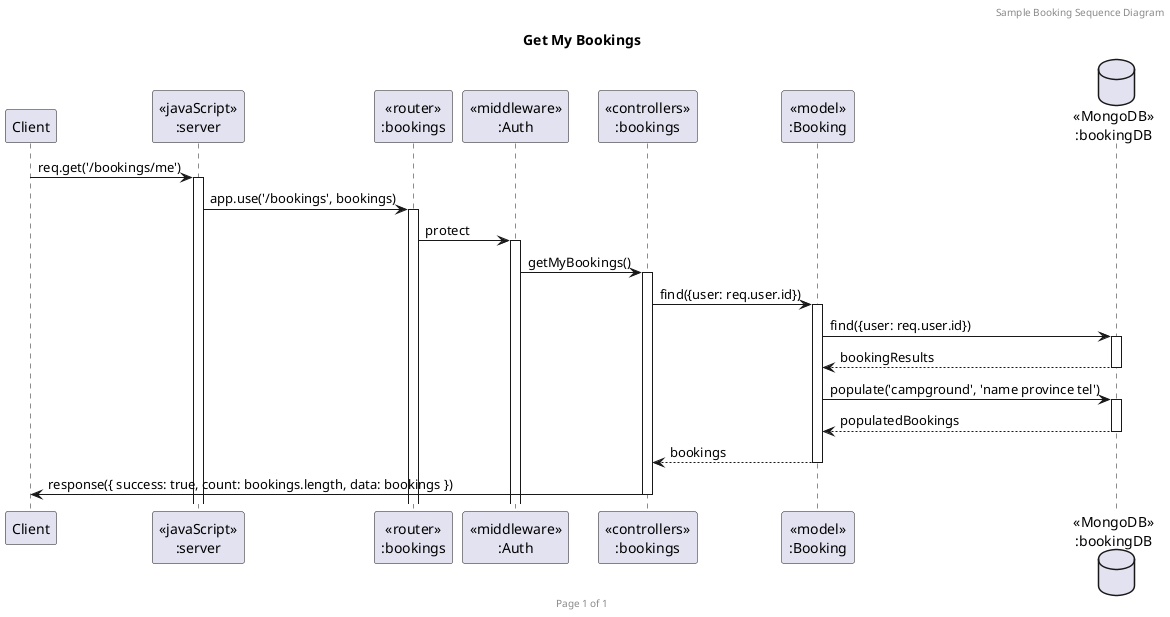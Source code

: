 @startuml Campground (Get My Bookings)

header Sample Booking Sequence Diagram
footer Page %page% of %lastpage%
title "Get My Bookings"

participant "Client" as client
participant "<<javaScript>>\n:server" as server
participant "<<router>>\n:bookings" as routerBookings
participant "<<middleware>>\n:Auth" as AuthMiddleware
participant "<<controllers>>\n:bookings" as controllersBookings
participant "<<model>>\n:Booking" as modelBooking
database "<<MongoDB>>\n:bookingDB" as BookingDatabase

client->server ++: req.get('/bookings/me')
server->routerBookings ++: app.use('/bookings', bookings)
routerBookings -> AuthMiddleware ++: protect
AuthMiddleware -> controllersBookings ++: getMyBookings()
controllersBookings -> modelBooking ++: find({user: req.user.id})
modelBooking -> BookingDatabase ++: find({user: req.user.id})
BookingDatabase --> modelBooking --: bookingResults
modelBooking -> BookingDatabase ++: populate('campground', 'name province tel')
BookingDatabase --> modelBooking --: populatedBookings
controllersBookings <-- modelBooking --: bookings
controllersBookings->client --: response({ success: true, count: bookings.length, data: bookings })

@enduml
